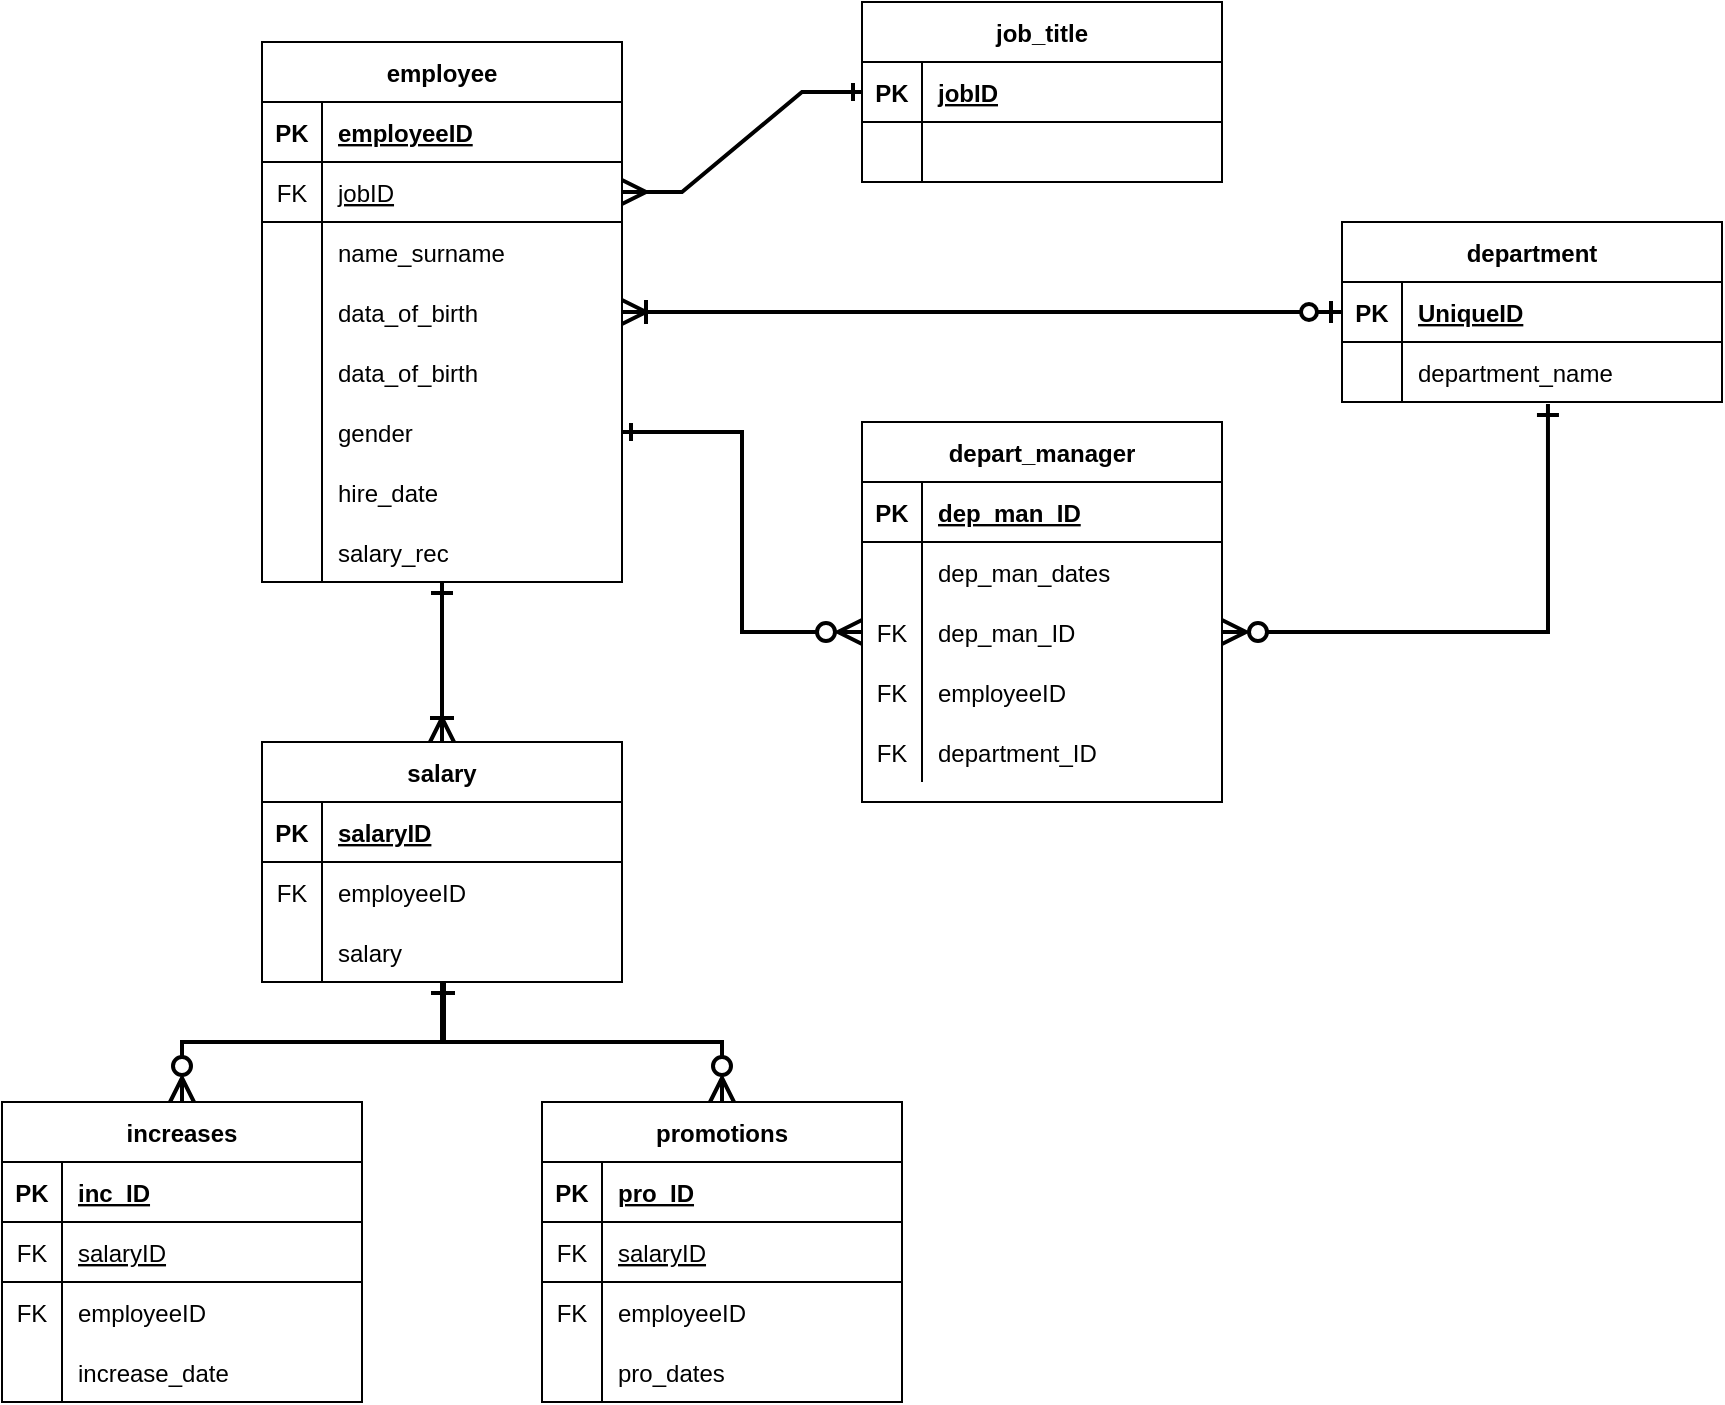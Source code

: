 <mxfile version="20.4.2" type="github"><diagram id="n-MQ97pmm5PQN6BbaS0L" name="Page-1"><mxGraphModel dx="1773" dy="598" grid="1" gridSize="10" guides="1" tooltips="1" connect="1" arrows="1" fold="1" page="1" pageScale="1" pageWidth="827" pageHeight="1169" math="0" shadow="0"><root><mxCell id="0"/><mxCell id="1" parent="0"/><mxCell id="utyhlfytZmCt74RXpOdd-1" value="department" style="shape=table;startSize=30;container=1;collapsible=1;childLayout=tableLayout;fixedRows=1;rowLines=0;fontStyle=1;align=center;resizeLast=1;" vertex="1" parent="1"><mxGeometry x="630" y="340" width="190" height="90" as="geometry"/></mxCell><mxCell id="utyhlfytZmCt74RXpOdd-2" value="" style="shape=tableRow;horizontal=0;startSize=0;swimlaneHead=0;swimlaneBody=0;fillColor=none;collapsible=0;dropTarget=0;points=[[0,0.5],[1,0.5]];portConstraint=eastwest;top=0;left=0;right=0;bottom=1;" vertex="1" parent="utyhlfytZmCt74RXpOdd-1"><mxGeometry y="30" width="190" height="30" as="geometry"/></mxCell><mxCell id="utyhlfytZmCt74RXpOdd-3" value="PK" style="shape=partialRectangle;connectable=0;fillColor=none;top=0;left=0;bottom=0;right=0;fontStyle=1;overflow=hidden;" vertex="1" parent="utyhlfytZmCt74RXpOdd-2"><mxGeometry width="30" height="30" as="geometry"><mxRectangle width="30" height="30" as="alternateBounds"/></mxGeometry></mxCell><mxCell id="utyhlfytZmCt74RXpOdd-4" value="UniqueID" style="shape=partialRectangle;connectable=0;fillColor=none;top=0;left=0;bottom=0;right=0;align=left;spacingLeft=6;fontStyle=5;overflow=hidden;" vertex="1" parent="utyhlfytZmCt74RXpOdd-2"><mxGeometry x="30" width="160" height="30" as="geometry"><mxRectangle width="160" height="30" as="alternateBounds"/></mxGeometry></mxCell><mxCell id="utyhlfytZmCt74RXpOdd-5" value="" style="shape=tableRow;horizontal=0;startSize=0;swimlaneHead=0;swimlaneBody=0;fillColor=none;collapsible=0;dropTarget=0;points=[[0,0.5],[1,0.5]];portConstraint=eastwest;top=0;left=0;right=0;bottom=0;" vertex="1" parent="utyhlfytZmCt74RXpOdd-1"><mxGeometry y="60" width="190" height="30" as="geometry"/></mxCell><mxCell id="utyhlfytZmCt74RXpOdd-6" value="" style="shape=partialRectangle;connectable=0;fillColor=none;top=0;left=0;bottom=0;right=0;editable=1;overflow=hidden;" vertex="1" parent="utyhlfytZmCt74RXpOdd-5"><mxGeometry width="30" height="30" as="geometry"><mxRectangle width="30" height="30" as="alternateBounds"/></mxGeometry></mxCell><mxCell id="utyhlfytZmCt74RXpOdd-7" value="department_name" style="shape=partialRectangle;connectable=0;fillColor=none;top=0;left=0;bottom=0;right=0;align=left;spacingLeft=6;overflow=hidden;" vertex="1" parent="utyhlfytZmCt74RXpOdd-5"><mxGeometry x="30" width="160" height="30" as="geometry"><mxRectangle width="160" height="30" as="alternateBounds"/></mxGeometry></mxCell><mxCell id="utyhlfytZmCt74RXpOdd-40" value="employee" style="shape=table;startSize=30;container=1;collapsible=1;childLayout=tableLayout;fixedRows=1;rowLines=0;fontStyle=1;align=center;resizeLast=1;" vertex="1" parent="1"><mxGeometry x="90" y="250" width="180" height="270" as="geometry"/></mxCell><mxCell id="utyhlfytZmCt74RXpOdd-41" value="" style="shape=tableRow;horizontal=0;startSize=0;swimlaneHead=0;swimlaneBody=0;fillColor=none;collapsible=0;dropTarget=0;points=[[0,0.5],[1,0.5]];portConstraint=eastwest;top=0;left=0;right=0;bottom=1;" vertex="1" parent="utyhlfytZmCt74RXpOdd-40"><mxGeometry y="30" width="180" height="30" as="geometry"/></mxCell><mxCell id="utyhlfytZmCt74RXpOdd-42" value="PK" style="shape=partialRectangle;connectable=0;fillColor=none;top=0;left=0;bottom=0;right=0;fontStyle=1;overflow=hidden;" vertex="1" parent="utyhlfytZmCt74RXpOdd-41"><mxGeometry width="30" height="30" as="geometry"><mxRectangle width="30" height="30" as="alternateBounds"/></mxGeometry></mxCell><mxCell id="utyhlfytZmCt74RXpOdd-43" value="employeeID" style="shape=partialRectangle;connectable=0;fillColor=none;top=0;left=0;bottom=0;right=0;align=left;spacingLeft=6;fontStyle=5;overflow=hidden;" vertex="1" parent="utyhlfytZmCt74RXpOdd-41"><mxGeometry x="30" width="150" height="30" as="geometry"><mxRectangle width="150" height="30" as="alternateBounds"/></mxGeometry></mxCell><mxCell id="utyhlfytZmCt74RXpOdd-89" value="" style="shape=tableRow;horizontal=0;startSize=0;swimlaneHead=0;swimlaneBody=0;fillColor=none;collapsible=0;dropTarget=0;points=[[0,0.5],[1,0.5]];portConstraint=eastwest;top=0;left=0;right=0;bottom=1;" vertex="1" parent="utyhlfytZmCt74RXpOdd-40"><mxGeometry y="60" width="180" height="30" as="geometry"/></mxCell><mxCell id="utyhlfytZmCt74RXpOdd-90" value="FK" style="shape=partialRectangle;connectable=0;fillColor=none;top=0;left=0;bottom=0;right=0;fontStyle=0;overflow=hidden;strokeWidth=1;" vertex="1" parent="utyhlfytZmCt74RXpOdd-89"><mxGeometry width="30" height="30" as="geometry"><mxRectangle width="30" height="30" as="alternateBounds"/></mxGeometry></mxCell><mxCell id="utyhlfytZmCt74RXpOdd-91" value="jobID" style="shape=partialRectangle;connectable=0;fillColor=none;top=0;left=0;bottom=0;right=0;align=left;spacingLeft=6;fontStyle=4;overflow=hidden;" vertex="1" parent="utyhlfytZmCt74RXpOdd-89"><mxGeometry x="30" width="150" height="30" as="geometry"><mxRectangle width="150" height="30" as="alternateBounds"/></mxGeometry></mxCell><mxCell id="utyhlfytZmCt74RXpOdd-44" value="" style="shape=tableRow;horizontal=0;startSize=0;swimlaneHead=0;swimlaneBody=0;fillColor=none;collapsible=0;dropTarget=0;points=[[0,0.5],[1,0.5]];portConstraint=eastwest;top=0;left=0;right=0;bottom=0;" vertex="1" parent="utyhlfytZmCt74RXpOdd-40"><mxGeometry y="90" width="180" height="30" as="geometry"/></mxCell><mxCell id="utyhlfytZmCt74RXpOdd-45" value="" style="shape=partialRectangle;connectable=0;fillColor=none;top=0;left=0;bottom=0;right=0;editable=1;overflow=hidden;" vertex="1" parent="utyhlfytZmCt74RXpOdd-44"><mxGeometry width="30" height="30" as="geometry"><mxRectangle width="30" height="30" as="alternateBounds"/></mxGeometry></mxCell><mxCell id="utyhlfytZmCt74RXpOdd-46" value="name_surname" style="shape=partialRectangle;connectable=0;fillColor=none;top=0;left=0;bottom=0;right=0;align=left;spacingLeft=6;overflow=hidden;" vertex="1" parent="utyhlfytZmCt74RXpOdd-44"><mxGeometry x="30" width="150" height="30" as="geometry"><mxRectangle width="150" height="30" as="alternateBounds"/></mxGeometry></mxCell><mxCell id="utyhlfytZmCt74RXpOdd-47" value="" style="shape=tableRow;horizontal=0;startSize=0;swimlaneHead=0;swimlaneBody=0;fillColor=none;collapsible=0;dropTarget=0;points=[[0,0.5],[1,0.5]];portConstraint=eastwest;top=0;left=0;right=0;bottom=0;" vertex="1" parent="utyhlfytZmCt74RXpOdd-40"><mxGeometry y="120" width="180" height="30" as="geometry"/></mxCell><mxCell id="utyhlfytZmCt74RXpOdd-48" value="" style="shape=partialRectangle;connectable=0;fillColor=none;top=0;left=0;bottom=0;right=0;editable=1;overflow=hidden;" vertex="1" parent="utyhlfytZmCt74RXpOdd-47"><mxGeometry width="30" height="30" as="geometry"><mxRectangle width="30" height="30" as="alternateBounds"/></mxGeometry></mxCell><mxCell id="utyhlfytZmCt74RXpOdd-49" value="data_of_birth" style="shape=partialRectangle;connectable=0;fillColor=none;top=0;left=0;bottom=0;right=0;align=left;spacingLeft=6;overflow=hidden;" vertex="1" parent="utyhlfytZmCt74RXpOdd-47"><mxGeometry x="30" width="150" height="30" as="geometry"><mxRectangle width="150" height="30" as="alternateBounds"/></mxGeometry></mxCell><mxCell id="utyhlfytZmCt74RXpOdd-67" value="" style="shape=tableRow;horizontal=0;startSize=0;swimlaneHead=0;swimlaneBody=0;fillColor=none;collapsible=0;dropTarget=0;points=[[0,0.5],[1,0.5]];portConstraint=eastwest;top=0;left=0;right=0;bottom=0;" vertex="1" parent="utyhlfytZmCt74RXpOdd-40"><mxGeometry y="150" width="180" height="30" as="geometry"/></mxCell><mxCell id="utyhlfytZmCt74RXpOdd-68" value="" style="shape=partialRectangle;connectable=0;fillColor=none;top=0;left=0;bottom=0;right=0;editable=1;overflow=hidden;" vertex="1" parent="utyhlfytZmCt74RXpOdd-67"><mxGeometry width="30" height="30" as="geometry"><mxRectangle width="30" height="30" as="alternateBounds"/></mxGeometry></mxCell><mxCell id="utyhlfytZmCt74RXpOdd-69" value="data_of_birth" style="shape=partialRectangle;connectable=0;fillColor=none;top=0;left=0;bottom=0;right=0;align=left;spacingLeft=6;overflow=hidden;" vertex="1" parent="utyhlfytZmCt74RXpOdd-67"><mxGeometry x="30" width="150" height="30" as="geometry"><mxRectangle width="150" height="30" as="alternateBounds"/></mxGeometry></mxCell><mxCell id="utyhlfytZmCt74RXpOdd-50" value="" style="shape=tableRow;horizontal=0;startSize=0;swimlaneHead=0;swimlaneBody=0;fillColor=none;collapsible=0;dropTarget=0;points=[[0,0.5],[1,0.5]];portConstraint=eastwest;top=0;left=0;right=0;bottom=0;" vertex="1" parent="utyhlfytZmCt74RXpOdd-40"><mxGeometry y="180" width="180" height="30" as="geometry"/></mxCell><mxCell id="utyhlfytZmCt74RXpOdd-51" value="" style="shape=partialRectangle;connectable=0;fillColor=none;top=0;left=0;bottom=0;right=0;editable=1;overflow=hidden;" vertex="1" parent="utyhlfytZmCt74RXpOdd-50"><mxGeometry width="30" height="30" as="geometry"><mxRectangle width="30" height="30" as="alternateBounds"/></mxGeometry></mxCell><mxCell id="utyhlfytZmCt74RXpOdd-52" value="gender" style="shape=partialRectangle;connectable=0;fillColor=none;top=0;left=0;bottom=0;right=0;align=left;spacingLeft=6;overflow=hidden;" vertex="1" parent="utyhlfytZmCt74RXpOdd-50"><mxGeometry x="30" width="150" height="30" as="geometry"><mxRectangle width="150" height="30" as="alternateBounds"/></mxGeometry></mxCell><mxCell id="utyhlfytZmCt74RXpOdd-71" value="" style="shape=tableRow;horizontal=0;startSize=0;swimlaneHead=0;swimlaneBody=0;fillColor=none;collapsible=0;dropTarget=0;points=[[0,0.5],[1,0.5]];portConstraint=eastwest;top=0;left=0;right=0;bottom=0;" vertex="1" parent="utyhlfytZmCt74RXpOdd-40"><mxGeometry y="210" width="180" height="30" as="geometry"/></mxCell><mxCell id="utyhlfytZmCt74RXpOdd-72" value="" style="shape=partialRectangle;connectable=0;fillColor=none;top=0;left=0;bottom=0;right=0;editable=1;overflow=hidden;" vertex="1" parent="utyhlfytZmCt74RXpOdd-71"><mxGeometry width="30" height="30" as="geometry"><mxRectangle width="30" height="30" as="alternateBounds"/></mxGeometry></mxCell><mxCell id="utyhlfytZmCt74RXpOdd-73" value="hire_date" style="shape=partialRectangle;connectable=0;fillColor=none;top=0;left=0;bottom=0;right=0;align=left;spacingLeft=6;overflow=hidden;" vertex="1" parent="utyhlfytZmCt74RXpOdd-71"><mxGeometry x="30" width="150" height="30" as="geometry"><mxRectangle width="150" height="30" as="alternateBounds"/></mxGeometry></mxCell><mxCell id="utyhlfytZmCt74RXpOdd-75" value="" style="shape=tableRow;horizontal=0;startSize=0;swimlaneHead=0;swimlaneBody=0;fillColor=none;collapsible=0;dropTarget=0;points=[[0,0.5],[1,0.5]];portConstraint=eastwest;top=0;left=0;right=0;bottom=0;" vertex="1" parent="utyhlfytZmCt74RXpOdd-40"><mxGeometry y="240" width="180" height="30" as="geometry"/></mxCell><mxCell id="utyhlfytZmCt74RXpOdd-76" value="" style="shape=partialRectangle;connectable=0;fillColor=none;top=0;left=0;bottom=0;right=0;editable=1;overflow=hidden;" vertex="1" parent="utyhlfytZmCt74RXpOdd-75"><mxGeometry width="30" height="30" as="geometry"><mxRectangle width="30" height="30" as="alternateBounds"/></mxGeometry></mxCell><mxCell id="utyhlfytZmCt74RXpOdd-77" value="salary_rec" style="shape=partialRectangle;connectable=0;fillColor=none;top=0;left=0;bottom=0;right=0;align=left;spacingLeft=6;overflow=hidden;" vertex="1" parent="utyhlfytZmCt74RXpOdd-75"><mxGeometry x="30" width="150" height="30" as="geometry"><mxRectangle width="150" height="30" as="alternateBounds"/></mxGeometry></mxCell><mxCell id="utyhlfytZmCt74RXpOdd-53" value="job_title" style="shape=table;startSize=30;container=1;collapsible=1;childLayout=tableLayout;fixedRows=1;rowLines=0;fontStyle=1;align=center;resizeLast=1;" vertex="1" parent="1"><mxGeometry x="390" y="230" width="180" height="90" as="geometry"/></mxCell><mxCell id="utyhlfytZmCt74RXpOdd-54" value="" style="shape=tableRow;horizontal=0;startSize=0;swimlaneHead=0;swimlaneBody=0;fillColor=none;collapsible=0;dropTarget=0;points=[[0,0.5],[1,0.5]];portConstraint=eastwest;top=0;left=0;right=0;bottom=1;" vertex="1" parent="utyhlfytZmCt74RXpOdd-53"><mxGeometry y="30" width="180" height="30" as="geometry"/></mxCell><mxCell id="utyhlfytZmCt74RXpOdd-55" value="PK" style="shape=partialRectangle;connectable=0;fillColor=none;top=0;left=0;bottom=0;right=0;fontStyle=1;overflow=hidden;" vertex="1" parent="utyhlfytZmCt74RXpOdd-54"><mxGeometry width="30" height="30" as="geometry"><mxRectangle width="30" height="30" as="alternateBounds"/></mxGeometry></mxCell><mxCell id="utyhlfytZmCt74RXpOdd-56" value="jobID" style="shape=partialRectangle;connectable=0;fillColor=none;top=0;left=0;bottom=0;right=0;align=left;spacingLeft=6;fontStyle=5;overflow=hidden;" vertex="1" parent="utyhlfytZmCt74RXpOdd-54"><mxGeometry x="30" width="150" height="30" as="geometry"><mxRectangle width="150" height="30" as="alternateBounds"/></mxGeometry></mxCell><mxCell id="utyhlfytZmCt74RXpOdd-57" value="" style="shape=tableRow;horizontal=0;startSize=0;swimlaneHead=0;swimlaneBody=0;fillColor=none;collapsible=0;dropTarget=0;points=[[0,0.5],[1,0.5]];portConstraint=eastwest;top=0;left=0;right=0;bottom=0;" vertex="1" parent="utyhlfytZmCt74RXpOdd-53"><mxGeometry y="60" width="180" height="30" as="geometry"/></mxCell><mxCell id="utyhlfytZmCt74RXpOdd-58" value="" style="shape=partialRectangle;connectable=0;fillColor=none;top=0;left=0;bottom=0;right=0;editable=1;overflow=hidden;" vertex="1" parent="utyhlfytZmCt74RXpOdd-57"><mxGeometry width="30" height="30" as="geometry"><mxRectangle width="30" height="30" as="alternateBounds"/></mxGeometry></mxCell><mxCell id="utyhlfytZmCt74RXpOdd-59" value="" style="shape=partialRectangle;connectable=0;fillColor=none;top=0;left=0;bottom=0;right=0;align=left;spacingLeft=6;overflow=hidden;" vertex="1" parent="utyhlfytZmCt74RXpOdd-57"><mxGeometry x="30" width="150" height="30" as="geometry"><mxRectangle width="150" height="30" as="alternateBounds"/></mxGeometry></mxCell><mxCell id="utyhlfytZmCt74RXpOdd-87" value="" style="edgeStyle=entityRelationEdgeStyle;fontSize=12;html=1;endArrow=ERmany;rounded=0;exitX=0;exitY=0.5;exitDx=0;exitDy=0;strokeWidth=2;endSize=9;entryX=1;entryY=0.5;entryDx=0;entryDy=0;startArrow=ERone;startFill=0;" edge="1" parent="1" source="utyhlfytZmCt74RXpOdd-54" target="utyhlfytZmCt74RXpOdd-89"><mxGeometry width="100" height="100" relative="1" as="geometry"><mxPoint x="290" y="480" as="sourcePoint"/><mxPoint x="370" y="420" as="targetPoint"/></mxGeometry></mxCell><mxCell id="utyhlfytZmCt74RXpOdd-95" style="edgeStyle=orthogonalEdgeStyle;rounded=0;orthogonalLoop=1;jettySize=auto;html=1;exitX=1;exitY=0.5;exitDx=0;exitDy=0;entryX=0.542;entryY=1.033;entryDx=0;entryDy=0;entryPerimeter=0;strokeWidth=2;startArrow=ERzeroToMany;startFill=0;endArrow=ERone;endFill=0;endSize=8;targetPerimeterSpacing=4;sourcePerimeterSpacing=3;startSize=9;" edge="1" parent="1" source="utyhlfytZmCt74RXpOdd-34" target="utyhlfytZmCt74RXpOdd-5"><mxGeometry relative="1" as="geometry"/></mxCell><mxCell id="utyhlfytZmCt74RXpOdd-96" style="edgeStyle=orthogonalEdgeStyle;rounded=0;orthogonalLoop=1;jettySize=auto;html=1;exitX=1;exitY=0.5;exitDx=0;exitDy=0;entryX=0;entryY=0.5;entryDx=0;entryDy=0;strokeWidth=2;startArrow=ERone;startFill=0;endArrow=ERzeroToMany;endFill=0;endSize=9;" edge="1" parent="1" source="utyhlfytZmCt74RXpOdd-50" target="utyhlfytZmCt74RXpOdd-34"><mxGeometry relative="1" as="geometry"/></mxCell><mxCell id="utyhlfytZmCt74RXpOdd-97" value="" style="group" vertex="1" connectable="0" parent="1"><mxGeometry x="390" y="440" width="180" height="190" as="geometry"/></mxCell><mxCell id="utyhlfytZmCt74RXpOdd-27" value="depart_manager" style="shape=table;startSize=30;container=1;collapsible=1;childLayout=tableLayout;fixedRows=1;rowLines=0;fontStyle=1;align=center;resizeLast=1;" vertex="1" parent="utyhlfytZmCt74RXpOdd-97"><mxGeometry width="180" height="190" as="geometry"/></mxCell><mxCell id="utyhlfytZmCt74RXpOdd-28" value="" style="shape=tableRow;horizontal=0;startSize=0;swimlaneHead=0;swimlaneBody=0;fillColor=none;collapsible=0;dropTarget=0;points=[[0,0.5],[1,0.5]];portConstraint=eastwest;top=0;left=0;right=0;bottom=1;" vertex="1" parent="utyhlfytZmCt74RXpOdd-27"><mxGeometry y="30" width="180" height="30" as="geometry"/></mxCell><mxCell id="utyhlfytZmCt74RXpOdd-29" value="PK" style="shape=partialRectangle;connectable=0;fillColor=none;top=0;left=0;bottom=0;right=0;fontStyle=1;overflow=hidden;" vertex="1" parent="utyhlfytZmCt74RXpOdd-28"><mxGeometry width="30" height="30" as="geometry"><mxRectangle width="30" height="30" as="alternateBounds"/></mxGeometry></mxCell><mxCell id="utyhlfytZmCt74RXpOdd-30" value="dep_man_ID" style="shape=partialRectangle;connectable=0;fillColor=none;top=0;left=0;bottom=0;right=0;align=left;spacingLeft=6;fontStyle=5;overflow=hidden;" vertex="1" parent="utyhlfytZmCt74RXpOdd-28"><mxGeometry x="30" width="150" height="30" as="geometry"><mxRectangle width="150" height="30" as="alternateBounds"/></mxGeometry></mxCell><mxCell id="utyhlfytZmCt74RXpOdd-31" value="" style="shape=tableRow;horizontal=0;startSize=0;swimlaneHead=0;swimlaneBody=0;fillColor=none;collapsible=0;dropTarget=0;points=[[0,0.5],[1,0.5]];portConstraint=eastwest;top=0;left=0;right=0;bottom=0;" vertex="1" parent="utyhlfytZmCt74RXpOdd-27"><mxGeometry y="60" width="180" height="30" as="geometry"/></mxCell><mxCell id="utyhlfytZmCt74RXpOdd-32" value="" style="shape=partialRectangle;connectable=0;fillColor=none;top=0;left=0;bottom=0;right=0;editable=1;overflow=hidden;" vertex="1" parent="utyhlfytZmCt74RXpOdd-31"><mxGeometry width="30" height="30" as="geometry"><mxRectangle width="30" height="30" as="alternateBounds"/></mxGeometry></mxCell><mxCell id="utyhlfytZmCt74RXpOdd-33" value="dep_man_dates" style="shape=partialRectangle;connectable=0;fillColor=none;top=0;left=0;bottom=0;right=0;align=left;spacingLeft=6;overflow=hidden;" vertex="1" parent="utyhlfytZmCt74RXpOdd-31"><mxGeometry x="30" width="150" height="30" as="geometry"><mxRectangle width="150" height="30" as="alternateBounds"/></mxGeometry></mxCell><mxCell id="utyhlfytZmCt74RXpOdd-34" value="" style="shape=tableRow;horizontal=0;startSize=0;swimlaneHead=0;swimlaneBody=0;fillColor=none;collapsible=0;dropTarget=0;points=[[0,0.5],[1,0.5]];portConstraint=eastwest;top=0;left=0;right=0;bottom=0;" vertex="1" parent="utyhlfytZmCt74RXpOdd-27"><mxGeometry y="90" width="180" height="30" as="geometry"/></mxCell><mxCell id="utyhlfytZmCt74RXpOdd-35" value="" style="shape=partialRectangle;connectable=0;fillColor=none;top=0;left=0;bottom=0;right=0;editable=1;overflow=hidden;" vertex="1" parent="utyhlfytZmCt74RXpOdd-34"><mxGeometry width="30" height="30" as="geometry"><mxRectangle width="30" height="30" as="alternateBounds"/></mxGeometry></mxCell><mxCell id="utyhlfytZmCt74RXpOdd-36" value="dep_man_ID" style="shape=partialRectangle;connectable=0;fillColor=none;top=0;left=0;bottom=0;right=0;align=left;spacingLeft=6;overflow=hidden;" vertex="1" parent="utyhlfytZmCt74RXpOdd-34"><mxGeometry x="30" width="150" height="30" as="geometry"><mxRectangle width="150" height="30" as="alternateBounds"/></mxGeometry></mxCell><mxCell id="utyhlfytZmCt74RXpOdd-37" value="" style="shape=tableRow;horizontal=0;startSize=0;swimlaneHead=0;swimlaneBody=0;fillColor=none;collapsible=0;dropTarget=0;points=[[0,0.5],[1,0.5]];portConstraint=eastwest;top=0;left=0;right=0;bottom=0;" vertex="1" parent="utyhlfytZmCt74RXpOdd-27"><mxGeometry y="120" width="180" height="30" as="geometry"/></mxCell><mxCell id="utyhlfytZmCt74RXpOdd-38" value="" style="shape=partialRectangle;connectable=0;fillColor=none;top=0;left=0;bottom=0;right=0;editable=1;overflow=hidden;" vertex="1" parent="utyhlfytZmCt74RXpOdd-37"><mxGeometry width="30" height="30" as="geometry"><mxRectangle width="30" height="30" as="alternateBounds"/></mxGeometry></mxCell><mxCell id="utyhlfytZmCt74RXpOdd-39" value="employeeID" style="shape=partialRectangle;connectable=0;fillColor=none;top=0;left=0;bottom=0;right=0;align=left;spacingLeft=6;overflow=hidden;" vertex="1" parent="utyhlfytZmCt74RXpOdd-37"><mxGeometry x="30" width="150" height="30" as="geometry"><mxRectangle width="150" height="30" as="alternateBounds"/></mxGeometry></mxCell><mxCell id="utyhlfytZmCt74RXpOdd-79" value="" style="shape=tableRow;horizontal=0;startSize=0;swimlaneHead=0;swimlaneBody=0;fillColor=none;collapsible=0;dropTarget=0;points=[[0,0.5],[1,0.5]];portConstraint=eastwest;top=0;left=0;right=0;bottom=0;" vertex="1" parent="utyhlfytZmCt74RXpOdd-27"><mxGeometry y="150" width="180" height="30" as="geometry"/></mxCell><mxCell id="utyhlfytZmCt74RXpOdd-80" value="FK" style="shape=partialRectangle;connectable=0;fillColor=none;top=0;left=0;bottom=0;right=0;fontStyle=0;overflow=hidden;" vertex="1" parent="utyhlfytZmCt74RXpOdd-79"><mxGeometry width="30" height="30" as="geometry"><mxRectangle width="30" height="30" as="alternateBounds"/></mxGeometry></mxCell><mxCell id="utyhlfytZmCt74RXpOdd-81" value="department_ID" style="shape=partialRectangle;connectable=0;fillColor=none;top=0;left=0;bottom=0;right=0;align=left;spacingLeft=6;fontStyle=0;overflow=hidden;" vertex="1" parent="utyhlfytZmCt74RXpOdd-79"><mxGeometry x="30" width="150" height="30" as="geometry"><mxRectangle width="150" height="30" as="alternateBounds"/></mxGeometry></mxCell><mxCell id="utyhlfytZmCt74RXpOdd-82" value="FK" style="shape=partialRectangle;connectable=0;fillColor=none;top=0;left=0;bottom=0;right=0;fontStyle=0;overflow=hidden;" vertex="1" parent="utyhlfytZmCt74RXpOdd-97"><mxGeometry y="120" width="30" height="30" as="geometry"><mxRectangle width="30" height="30" as="alternateBounds"/></mxGeometry></mxCell><mxCell id="utyhlfytZmCt74RXpOdd-83" value="FK" style="shape=partialRectangle;connectable=0;fillColor=none;top=0;left=0;bottom=0;right=0;fontStyle=0;overflow=hidden;" vertex="1" parent="utyhlfytZmCt74RXpOdd-97"><mxGeometry y="90" width="30" height="30" as="geometry"><mxRectangle width="30" height="30" as="alternateBounds"/></mxGeometry></mxCell><mxCell id="utyhlfytZmCt74RXpOdd-99" style="edgeStyle=orthogonalEdgeStyle;rounded=0;orthogonalLoop=1;jettySize=auto;html=1;exitX=1;exitY=0.5;exitDx=0;exitDy=0;entryX=0;entryY=0.5;entryDx=0;entryDy=0;strokeWidth=2;startArrow=ERoneToMany;startFill=0;endArrow=ERzeroToOne;endFill=0;startSize=9;endSize=8;sourcePerimeterSpacing=3;targetPerimeterSpacing=4;" edge="1" parent="1" source="utyhlfytZmCt74RXpOdd-47" target="utyhlfytZmCt74RXpOdd-2"><mxGeometry relative="1" as="geometry"/></mxCell><mxCell id="utyhlfytZmCt74RXpOdd-134" style="edgeStyle=none;rounded=0;orthogonalLoop=1;jettySize=auto;html=1;exitX=0.5;exitY=0;exitDx=0;exitDy=0;strokeWidth=2;startArrow=ERoneToMany;startFill=0;endArrow=ERone;endFill=0;startSize=9;endSize=8;sourcePerimeterSpacing=3;targetPerimeterSpacing=4;" edge="1" parent="1" source="utyhlfytZmCt74RXpOdd-102"><mxGeometry relative="1" as="geometry"><mxPoint x="180" y="520" as="targetPoint"/></mxGeometry></mxCell><mxCell id="utyhlfytZmCt74RXpOdd-102" value="salary" style="shape=table;startSize=30;container=1;collapsible=1;childLayout=tableLayout;fixedRows=1;rowLines=0;fontStyle=1;align=center;resizeLast=1;" vertex="1" parent="1"><mxGeometry x="90" y="600" width="180" height="120" as="geometry"/></mxCell><mxCell id="utyhlfytZmCt74RXpOdd-103" value="" style="shape=tableRow;horizontal=0;startSize=0;swimlaneHead=0;swimlaneBody=0;fillColor=none;collapsible=0;dropTarget=0;points=[[0,0.5],[1,0.5]];portConstraint=eastwest;top=0;left=0;right=0;bottom=1;" vertex="1" parent="utyhlfytZmCt74RXpOdd-102"><mxGeometry y="30" width="180" height="30" as="geometry"/></mxCell><mxCell id="utyhlfytZmCt74RXpOdd-104" value="PK" style="shape=partialRectangle;connectable=0;fillColor=none;top=0;left=0;bottom=0;right=0;fontStyle=1;overflow=hidden;" vertex="1" parent="utyhlfytZmCt74RXpOdd-103"><mxGeometry width="30" height="30" as="geometry"><mxRectangle width="30" height="30" as="alternateBounds"/></mxGeometry></mxCell><mxCell id="utyhlfytZmCt74RXpOdd-105" value="salaryID" style="shape=partialRectangle;connectable=0;fillColor=none;top=0;left=0;bottom=0;right=0;align=left;spacingLeft=6;fontStyle=5;overflow=hidden;" vertex="1" parent="utyhlfytZmCt74RXpOdd-103"><mxGeometry x="30" width="150" height="30" as="geometry"><mxRectangle width="150" height="30" as="alternateBounds"/></mxGeometry></mxCell><mxCell id="utyhlfytZmCt74RXpOdd-135" value="" style="shape=tableRow;horizontal=0;startSize=0;swimlaneHead=0;swimlaneBody=0;fillColor=none;collapsible=0;dropTarget=0;points=[[0,0.5],[1,0.5]];portConstraint=eastwest;top=0;left=0;right=0;bottom=0;strokeWidth=1;" vertex="1" parent="utyhlfytZmCt74RXpOdd-102"><mxGeometry y="60" width="180" height="30" as="geometry"/></mxCell><mxCell id="utyhlfytZmCt74RXpOdd-136" value="FK" style="shape=partialRectangle;connectable=0;fillColor=none;top=0;left=0;bottom=0;right=0;fontStyle=0;overflow=hidden;strokeWidth=1;" vertex="1" parent="utyhlfytZmCt74RXpOdd-135"><mxGeometry width="30" height="30" as="geometry"><mxRectangle width="30" height="30" as="alternateBounds"/></mxGeometry></mxCell><mxCell id="utyhlfytZmCt74RXpOdd-137" value="employeeID" style="shape=partialRectangle;connectable=0;fillColor=none;top=0;left=0;bottom=0;right=0;align=left;spacingLeft=6;fontStyle=0;overflow=hidden;strokeWidth=1;" vertex="1" parent="utyhlfytZmCt74RXpOdd-135"><mxGeometry x="30" width="150" height="30" as="geometry"><mxRectangle width="150" height="30" as="alternateBounds"/></mxGeometry></mxCell><mxCell id="utyhlfytZmCt74RXpOdd-106" value="" style="shape=tableRow;horizontal=0;startSize=0;swimlaneHead=0;swimlaneBody=0;fillColor=none;collapsible=0;dropTarget=0;points=[[0,0.5],[1,0.5]];portConstraint=eastwest;top=0;left=0;right=0;bottom=0;" vertex="1" parent="utyhlfytZmCt74RXpOdd-102"><mxGeometry y="90" width="180" height="30" as="geometry"/></mxCell><mxCell id="utyhlfytZmCt74RXpOdd-107" value="" style="shape=partialRectangle;connectable=0;fillColor=none;top=0;left=0;bottom=0;right=0;editable=1;overflow=hidden;" vertex="1" parent="utyhlfytZmCt74RXpOdd-106"><mxGeometry width="30" height="30" as="geometry"><mxRectangle width="30" height="30" as="alternateBounds"/></mxGeometry></mxCell><mxCell id="utyhlfytZmCt74RXpOdd-108" value="salary" style="shape=partialRectangle;connectable=0;fillColor=none;top=0;left=0;bottom=0;right=0;align=left;spacingLeft=6;overflow=hidden;" vertex="1" parent="utyhlfytZmCt74RXpOdd-106"><mxGeometry x="30" width="150" height="30" as="geometry"><mxRectangle width="150" height="30" as="alternateBounds"/></mxGeometry></mxCell><mxCell id="utyhlfytZmCt74RXpOdd-123" style="edgeStyle=orthogonalEdgeStyle;rounded=0;orthogonalLoop=1;jettySize=auto;html=1;exitX=0.5;exitY=0;exitDx=0;exitDy=0;strokeWidth=2;startArrow=ERzeroToMany;startFill=0;endArrow=ERone;endFill=0;startSize=9;endSize=8;sourcePerimeterSpacing=3;targetPerimeterSpacing=4;" edge="1" parent="1" source="utyhlfytZmCt74RXpOdd-109"><mxGeometry relative="1" as="geometry"><mxPoint x="181" y="720" as="targetPoint"/><Array as="points"><mxPoint x="50" y="750"/><mxPoint x="181" y="750"/></Array></mxGeometry></mxCell><mxCell id="utyhlfytZmCt74RXpOdd-109" value="increases" style="shape=table;startSize=30;container=1;collapsible=1;childLayout=tableLayout;fixedRows=1;rowLines=0;fontStyle=1;align=center;resizeLast=1;" vertex="1" parent="1"><mxGeometry x="-40" y="780" width="180" height="150" as="geometry"/></mxCell><mxCell id="utyhlfytZmCt74RXpOdd-128" value="" style="shape=tableRow;horizontal=0;startSize=0;swimlaneHead=0;swimlaneBody=0;fillColor=none;collapsible=0;dropTarget=0;points=[[0,0.5],[1,0.5]];portConstraint=eastwest;top=0;left=0;right=0;bottom=1;strokeWidth=1;" vertex="1" parent="utyhlfytZmCt74RXpOdd-109"><mxGeometry y="30" width="180" height="30" as="geometry"/></mxCell><mxCell id="utyhlfytZmCt74RXpOdd-129" value="PK" style="shape=partialRectangle;connectable=0;fillColor=none;top=0;left=0;bottom=0;right=0;fontStyle=1;overflow=hidden;strokeWidth=1;" vertex="1" parent="utyhlfytZmCt74RXpOdd-128"><mxGeometry width="30" height="30" as="geometry"><mxRectangle width="30" height="30" as="alternateBounds"/></mxGeometry></mxCell><mxCell id="utyhlfytZmCt74RXpOdd-130" value="inc_ID" style="shape=partialRectangle;connectable=0;fillColor=none;top=0;left=0;bottom=0;right=0;align=left;spacingLeft=6;fontStyle=5;overflow=hidden;strokeWidth=1;" vertex="1" parent="utyhlfytZmCt74RXpOdd-128"><mxGeometry x="30" width="150" height="30" as="geometry"><mxRectangle width="150" height="30" as="alternateBounds"/></mxGeometry></mxCell><mxCell id="utyhlfytZmCt74RXpOdd-110" value="" style="shape=tableRow;horizontal=0;startSize=0;swimlaneHead=0;swimlaneBody=0;fillColor=none;collapsible=0;dropTarget=0;points=[[0,0.5],[1,0.5]];portConstraint=eastwest;top=0;left=0;right=0;bottom=1;" vertex="1" parent="utyhlfytZmCt74RXpOdd-109"><mxGeometry y="60" width="180" height="30" as="geometry"/></mxCell><mxCell id="utyhlfytZmCt74RXpOdd-111" value="FK" style="shape=partialRectangle;connectable=0;fillColor=none;top=0;left=0;bottom=0;right=0;fontStyle=0;overflow=hidden;" vertex="1" parent="utyhlfytZmCt74RXpOdd-110"><mxGeometry width="30" height="30" as="geometry"><mxRectangle width="30" height="30" as="alternateBounds"/></mxGeometry></mxCell><mxCell id="utyhlfytZmCt74RXpOdd-112" value="salaryID" style="shape=partialRectangle;connectable=0;fillColor=none;top=0;left=0;bottom=0;right=0;align=left;spacingLeft=6;fontStyle=4;overflow=hidden;" vertex="1" parent="utyhlfytZmCt74RXpOdd-110"><mxGeometry x="30" width="150" height="30" as="geometry"><mxRectangle width="150" height="30" as="alternateBounds"/></mxGeometry></mxCell><mxCell id="utyhlfytZmCt74RXpOdd-138" value="" style="shape=tableRow;horizontal=0;startSize=0;swimlaneHead=0;swimlaneBody=0;fillColor=none;collapsible=0;dropTarget=0;points=[[0,0.5],[1,0.5]];portConstraint=eastwest;top=0;left=0;right=0;bottom=0;strokeWidth=1;" vertex="1" parent="utyhlfytZmCt74RXpOdd-109"><mxGeometry y="90" width="180" height="30" as="geometry"/></mxCell><mxCell id="utyhlfytZmCt74RXpOdd-139" value="FK" style="shape=partialRectangle;connectable=0;fillColor=none;top=0;left=0;bottom=0;right=0;fontStyle=0;overflow=hidden;strokeWidth=1;" vertex="1" parent="utyhlfytZmCt74RXpOdd-138"><mxGeometry width="30" height="30" as="geometry"><mxRectangle width="30" height="30" as="alternateBounds"/></mxGeometry></mxCell><mxCell id="utyhlfytZmCt74RXpOdd-140" value="employeeID" style="shape=partialRectangle;connectable=0;fillColor=none;top=0;left=0;bottom=0;right=0;align=left;spacingLeft=6;fontStyle=0;overflow=hidden;strokeWidth=1;" vertex="1" parent="utyhlfytZmCt74RXpOdd-138"><mxGeometry x="30" width="150" height="30" as="geometry"><mxRectangle width="150" height="30" as="alternateBounds"/></mxGeometry></mxCell><mxCell id="utyhlfytZmCt74RXpOdd-113" value="" style="shape=tableRow;horizontal=0;startSize=0;swimlaneHead=0;swimlaneBody=0;fillColor=none;collapsible=0;dropTarget=0;points=[[0,0.5],[1,0.5]];portConstraint=eastwest;top=0;left=0;right=0;bottom=0;" vertex="1" parent="utyhlfytZmCt74RXpOdd-109"><mxGeometry y="120" width="180" height="30" as="geometry"/></mxCell><mxCell id="utyhlfytZmCt74RXpOdd-114" value="" style="shape=partialRectangle;connectable=0;fillColor=none;top=0;left=0;bottom=0;right=0;editable=1;overflow=hidden;" vertex="1" parent="utyhlfytZmCt74RXpOdd-113"><mxGeometry width="30" height="30" as="geometry"><mxRectangle width="30" height="30" as="alternateBounds"/></mxGeometry></mxCell><mxCell id="utyhlfytZmCt74RXpOdd-115" value="increase_date" style="shape=partialRectangle;connectable=0;fillColor=none;top=0;left=0;bottom=0;right=0;align=left;spacingLeft=6;overflow=hidden;" vertex="1" parent="utyhlfytZmCt74RXpOdd-113"><mxGeometry x="30" width="150" height="30" as="geometry"><mxRectangle width="150" height="30" as="alternateBounds"/></mxGeometry></mxCell><mxCell id="utyhlfytZmCt74RXpOdd-124" style="edgeStyle=orthogonalEdgeStyle;rounded=0;orthogonalLoop=1;jettySize=auto;html=1;exitX=0.5;exitY=0;exitDx=0;exitDy=0;strokeWidth=2;startArrow=ERzeroToMany;startFill=0;endArrow=ERone;endFill=0;startSize=9;endSize=8;sourcePerimeterSpacing=3;targetPerimeterSpacing=4;" edge="1" parent="1" source="utyhlfytZmCt74RXpOdd-116"><mxGeometry relative="1" as="geometry"><mxPoint x="180" y="720" as="targetPoint"/><Array as="points"><mxPoint x="320" y="750"/><mxPoint x="180" y="750"/></Array></mxGeometry></mxCell><mxCell id="utyhlfytZmCt74RXpOdd-116" value="promotions" style="shape=table;startSize=30;container=1;collapsible=1;childLayout=tableLayout;fixedRows=1;rowLines=0;fontStyle=1;align=center;resizeLast=1;" vertex="1" parent="1"><mxGeometry x="230" y="780" width="180" height="150" as="geometry"/></mxCell><mxCell id="utyhlfytZmCt74RXpOdd-131" value="" style="shape=tableRow;horizontal=0;startSize=0;swimlaneHead=0;swimlaneBody=0;fillColor=none;collapsible=0;dropTarget=0;points=[[0,0.5],[1,0.5]];portConstraint=eastwest;top=0;left=0;right=0;bottom=1;strokeWidth=1;" vertex="1" parent="utyhlfytZmCt74RXpOdd-116"><mxGeometry y="30" width="180" height="30" as="geometry"/></mxCell><mxCell id="utyhlfytZmCt74RXpOdd-132" value="PK" style="shape=partialRectangle;connectable=0;fillColor=none;top=0;left=0;bottom=0;right=0;fontStyle=1;overflow=hidden;strokeWidth=1;" vertex="1" parent="utyhlfytZmCt74RXpOdd-131"><mxGeometry width="30" height="30" as="geometry"><mxRectangle width="30" height="30" as="alternateBounds"/></mxGeometry></mxCell><mxCell id="utyhlfytZmCt74RXpOdd-133" value="pro_ID" style="shape=partialRectangle;connectable=0;fillColor=none;top=0;left=0;bottom=0;right=0;align=left;spacingLeft=6;fontStyle=5;overflow=hidden;strokeWidth=1;" vertex="1" parent="utyhlfytZmCt74RXpOdd-131"><mxGeometry x="30" width="150" height="30" as="geometry"><mxRectangle width="150" height="30" as="alternateBounds"/></mxGeometry></mxCell><mxCell id="utyhlfytZmCt74RXpOdd-117" value="" style="shape=tableRow;horizontal=0;startSize=0;swimlaneHead=0;swimlaneBody=0;fillColor=none;collapsible=0;dropTarget=0;points=[[0,0.5],[1,0.5]];portConstraint=eastwest;top=0;left=0;right=0;bottom=1;" vertex="1" parent="utyhlfytZmCt74RXpOdd-116"><mxGeometry y="60" width="180" height="30" as="geometry"/></mxCell><mxCell id="utyhlfytZmCt74RXpOdd-118" value="FK" style="shape=partialRectangle;connectable=0;fillColor=none;top=0;left=0;bottom=0;right=0;fontStyle=0;overflow=hidden;" vertex="1" parent="utyhlfytZmCt74RXpOdd-117"><mxGeometry width="30" height="30" as="geometry"><mxRectangle width="30" height="30" as="alternateBounds"/></mxGeometry></mxCell><mxCell id="utyhlfytZmCt74RXpOdd-119" value="salaryID" style="shape=partialRectangle;connectable=0;fillColor=none;top=0;left=0;bottom=0;right=0;align=left;spacingLeft=6;fontStyle=4;overflow=hidden;" vertex="1" parent="utyhlfytZmCt74RXpOdd-117"><mxGeometry x="30" width="150" height="30" as="geometry"><mxRectangle width="150" height="30" as="alternateBounds"/></mxGeometry></mxCell><mxCell id="utyhlfytZmCt74RXpOdd-141" value="" style="shape=tableRow;horizontal=0;startSize=0;swimlaneHead=0;swimlaneBody=0;fillColor=none;collapsible=0;dropTarget=0;points=[[0,0.5],[1,0.5]];portConstraint=eastwest;top=0;left=0;right=0;bottom=0;strokeWidth=1;" vertex="1" parent="utyhlfytZmCt74RXpOdd-116"><mxGeometry y="90" width="180" height="30" as="geometry"/></mxCell><mxCell id="utyhlfytZmCt74RXpOdd-142" value="FK" style="shape=partialRectangle;connectable=0;fillColor=none;top=0;left=0;bottom=0;right=0;fontStyle=0;overflow=hidden;strokeWidth=1;" vertex="1" parent="utyhlfytZmCt74RXpOdd-141"><mxGeometry width="30" height="30" as="geometry"><mxRectangle width="30" height="30" as="alternateBounds"/></mxGeometry></mxCell><mxCell id="utyhlfytZmCt74RXpOdd-143" value="employeeID" style="shape=partialRectangle;connectable=0;fillColor=none;top=0;left=0;bottom=0;right=0;align=left;spacingLeft=6;fontStyle=0;overflow=hidden;strokeWidth=1;" vertex="1" parent="utyhlfytZmCt74RXpOdd-141"><mxGeometry x="30" width="150" height="30" as="geometry"><mxRectangle width="150" height="30" as="alternateBounds"/></mxGeometry></mxCell><mxCell id="utyhlfytZmCt74RXpOdd-120" value="" style="shape=tableRow;horizontal=0;startSize=0;swimlaneHead=0;swimlaneBody=0;fillColor=none;collapsible=0;dropTarget=0;points=[[0,0.5],[1,0.5]];portConstraint=eastwest;top=0;left=0;right=0;bottom=0;" vertex="1" parent="utyhlfytZmCt74RXpOdd-116"><mxGeometry y="120" width="180" height="30" as="geometry"/></mxCell><mxCell id="utyhlfytZmCt74RXpOdd-121" value="" style="shape=partialRectangle;connectable=0;fillColor=none;top=0;left=0;bottom=0;right=0;editable=1;overflow=hidden;" vertex="1" parent="utyhlfytZmCt74RXpOdd-120"><mxGeometry width="30" height="30" as="geometry"><mxRectangle width="30" height="30" as="alternateBounds"/></mxGeometry></mxCell><mxCell id="utyhlfytZmCt74RXpOdd-122" value="pro_dates" style="shape=partialRectangle;connectable=0;fillColor=none;top=0;left=0;bottom=0;right=0;align=left;spacingLeft=6;overflow=hidden;" vertex="1" parent="utyhlfytZmCt74RXpOdd-120"><mxGeometry x="30" width="150" height="30" as="geometry"><mxRectangle width="150" height="30" as="alternateBounds"/></mxGeometry></mxCell></root></mxGraphModel></diagram></mxfile>